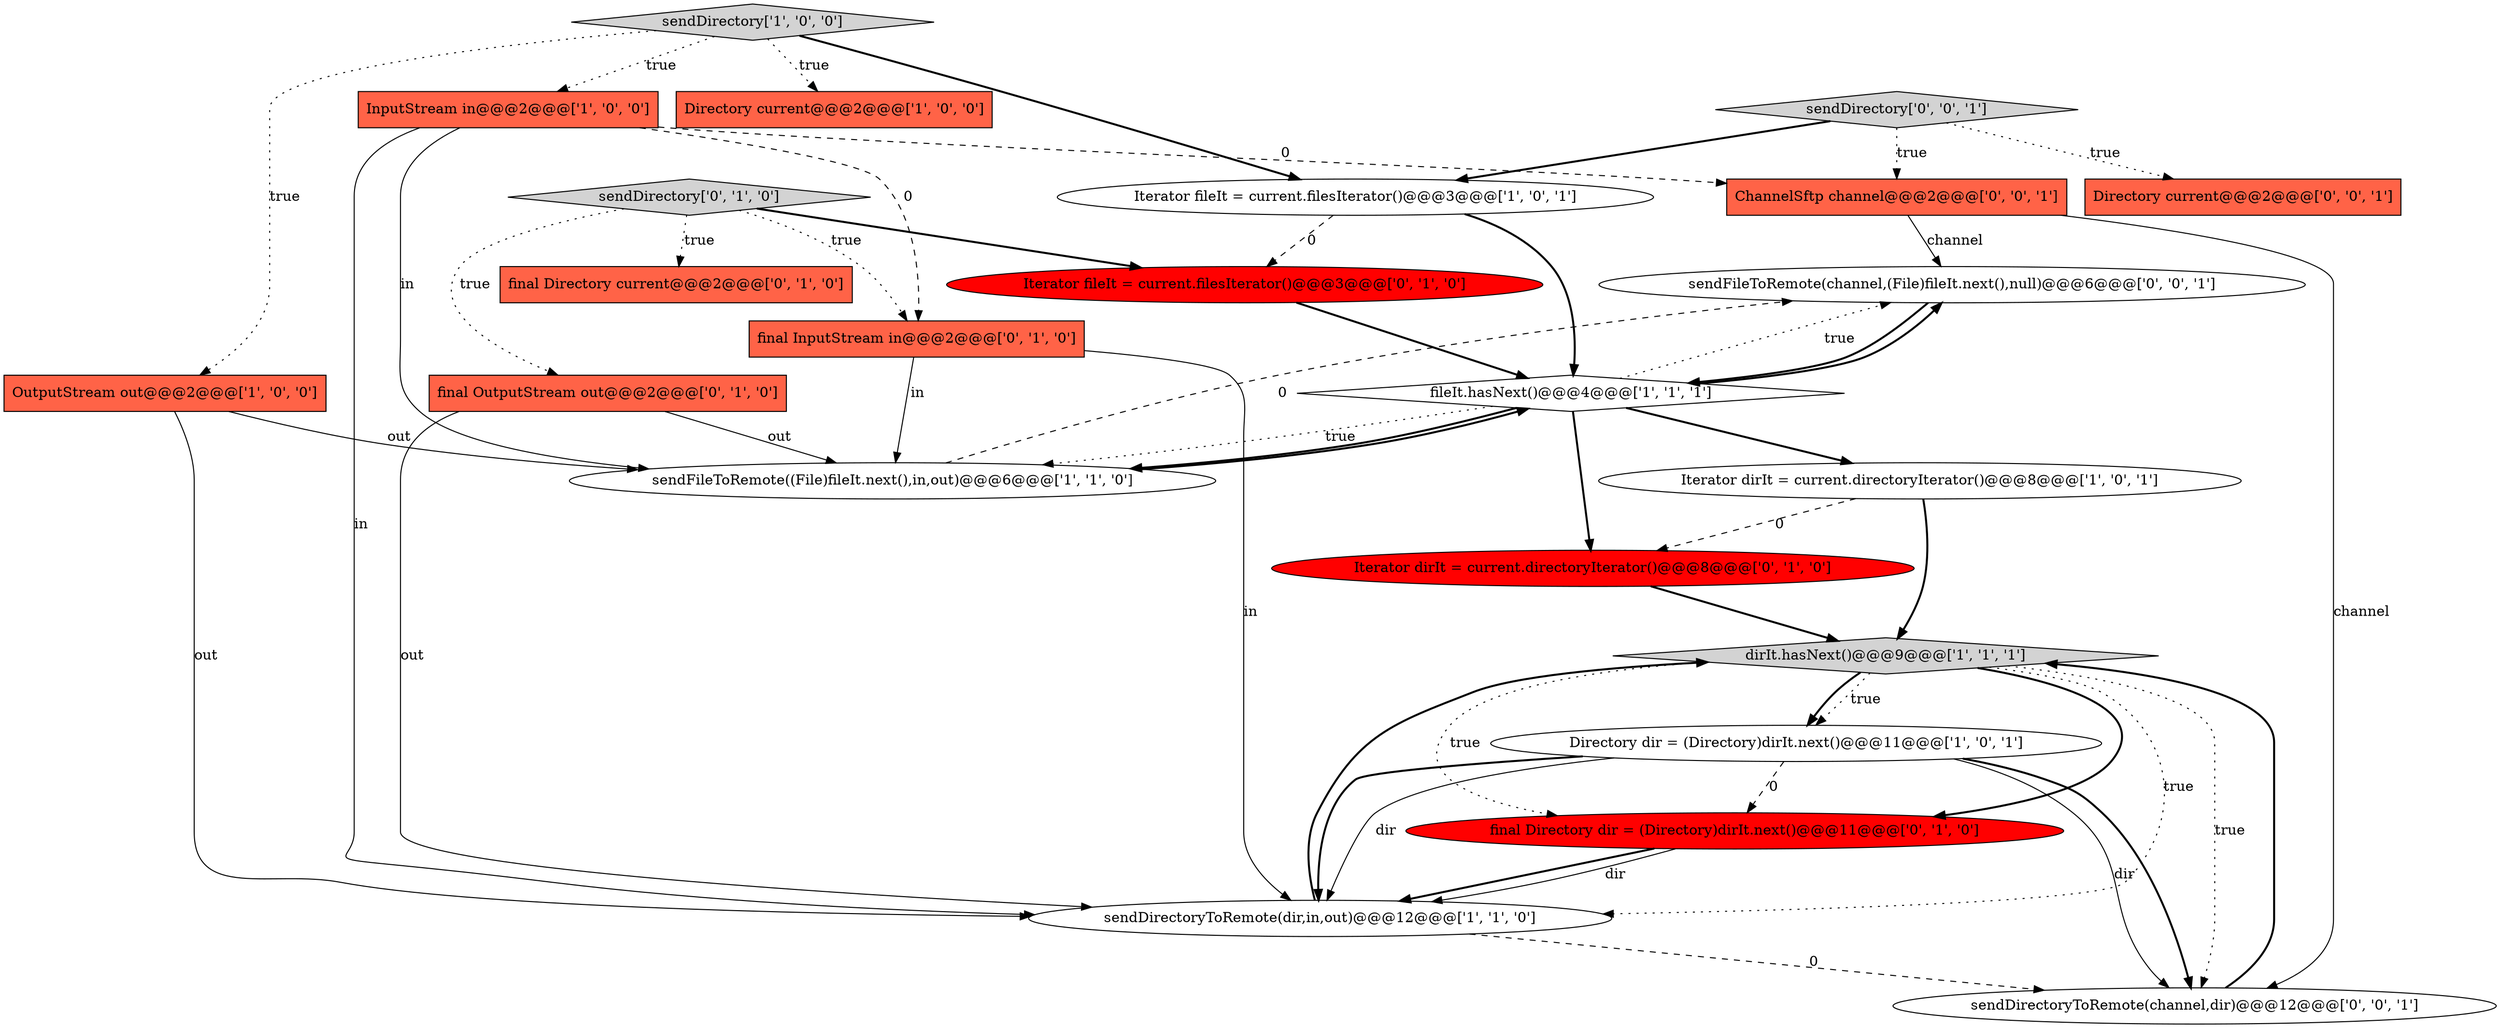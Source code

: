 digraph {
22 [style = filled, label = "ChannelSftp channel@@@2@@@['0', '0', '1']", fillcolor = tomato, shape = box image = "AAA0AAABBB3BBB"];
5 [style = filled, label = "Directory dir = (Directory)dirIt.next()@@@11@@@['1', '0', '1']", fillcolor = white, shape = ellipse image = "AAA0AAABBB1BBB"];
21 [style = filled, label = "sendDirectory['0', '0', '1']", fillcolor = lightgray, shape = diamond image = "AAA0AAABBB3BBB"];
19 [style = filled, label = "sendFileToRemote(channel,(File)fileIt.next(),null)@@@6@@@['0', '0', '1']", fillcolor = white, shape = ellipse image = "AAA0AAABBB3BBB"];
12 [style = filled, label = "final Directory current@@@2@@@['0', '1', '0']", fillcolor = tomato, shape = box image = "AAA0AAABBB2BBB"];
17 [style = filled, label = "Iterator dirIt = current.directoryIterator()@@@8@@@['0', '1', '0']", fillcolor = red, shape = ellipse image = "AAA1AAABBB2BBB"];
20 [style = filled, label = "Directory current@@@2@@@['0', '0', '1']", fillcolor = tomato, shape = box image = "AAA0AAABBB3BBB"];
3 [style = filled, label = "sendDirectory['1', '0', '0']", fillcolor = lightgray, shape = diamond image = "AAA0AAABBB1BBB"];
14 [style = filled, label = "final InputStream in@@@2@@@['0', '1', '0']", fillcolor = tomato, shape = box image = "AAA1AAABBB2BBB"];
15 [style = filled, label = "final Directory dir = (Directory)dirIt.next()@@@11@@@['0', '1', '0']", fillcolor = red, shape = ellipse image = "AAA1AAABBB2BBB"];
9 [style = filled, label = "sendDirectoryToRemote(dir,in,out)@@@12@@@['1', '1', '0']", fillcolor = white, shape = ellipse image = "AAA0AAABBB1BBB"];
2 [style = filled, label = "OutputStream out@@@2@@@['1', '0', '0']", fillcolor = tomato, shape = box image = "AAA0AAABBB1BBB"];
6 [style = filled, label = "dirIt.hasNext()@@@9@@@['1', '1', '1']", fillcolor = lightgray, shape = diamond image = "AAA0AAABBB1BBB"];
10 [style = filled, label = "sendFileToRemote((File)fileIt.next(),in,out)@@@6@@@['1', '1', '0']", fillcolor = white, shape = ellipse image = "AAA0AAABBB1BBB"];
11 [style = filled, label = "final OutputStream out@@@2@@@['0', '1', '0']", fillcolor = tomato, shape = box image = "AAA0AAABBB2BBB"];
18 [style = filled, label = "sendDirectoryToRemote(channel,dir)@@@12@@@['0', '0', '1']", fillcolor = white, shape = ellipse image = "AAA0AAABBB3BBB"];
1 [style = filled, label = "Iterator fileIt = current.filesIterator()@@@3@@@['1', '0', '1']", fillcolor = white, shape = ellipse image = "AAA0AAABBB1BBB"];
16 [style = filled, label = "Iterator fileIt = current.filesIterator()@@@3@@@['0', '1', '0']", fillcolor = red, shape = ellipse image = "AAA1AAABBB2BBB"];
4 [style = filled, label = "Directory current@@@2@@@['1', '0', '0']", fillcolor = tomato, shape = box image = "AAA0AAABBB1BBB"];
7 [style = filled, label = "fileIt.hasNext()@@@4@@@['1', '1', '1']", fillcolor = white, shape = diamond image = "AAA0AAABBB1BBB"];
0 [style = filled, label = "Iterator dirIt = current.directoryIterator()@@@8@@@['1', '0', '1']", fillcolor = white, shape = ellipse image = "AAA0AAABBB1BBB"];
8 [style = filled, label = "InputStream in@@@2@@@['1', '0', '0']", fillcolor = tomato, shape = box image = "AAA1AAABBB1BBB"];
13 [style = filled, label = "sendDirectory['0', '1', '0']", fillcolor = lightgray, shape = diamond image = "AAA0AAABBB2BBB"];
7->17 [style = bold, label=""];
7->10 [style = dotted, label="true"];
21->20 [style = dotted, label="true"];
11->10 [style = solid, label="out"];
5->9 [style = bold, label=""];
3->1 [style = bold, label=""];
17->6 [style = bold, label=""];
7->10 [style = bold, label=""];
0->6 [style = bold, label=""];
13->12 [style = dotted, label="true"];
7->19 [style = dotted, label="true"];
3->2 [style = dotted, label="true"];
10->19 [style = dashed, label="0"];
9->18 [style = dashed, label="0"];
2->9 [style = solid, label="out"];
16->7 [style = bold, label=""];
5->18 [style = solid, label="dir"];
3->4 [style = dotted, label="true"];
21->22 [style = dotted, label="true"];
8->10 [style = solid, label="in"];
7->0 [style = bold, label=""];
14->9 [style = solid, label="in"];
5->18 [style = bold, label=""];
8->14 [style = dashed, label="0"];
0->17 [style = dashed, label="0"];
1->7 [style = bold, label=""];
2->10 [style = solid, label="out"];
10->7 [style = bold, label=""];
13->16 [style = bold, label=""];
6->15 [style = bold, label=""];
9->6 [style = bold, label=""];
8->22 [style = dashed, label="0"];
6->5 [style = bold, label=""];
8->9 [style = solid, label="in"];
6->18 [style = dotted, label="true"];
6->9 [style = dotted, label="true"];
18->6 [style = bold, label=""];
15->9 [style = bold, label=""];
1->16 [style = dashed, label="0"];
14->10 [style = solid, label="in"];
5->9 [style = solid, label="dir"];
21->1 [style = bold, label=""];
22->18 [style = solid, label="channel"];
22->19 [style = solid, label="channel"];
13->11 [style = dotted, label="true"];
15->9 [style = solid, label="dir"];
3->8 [style = dotted, label="true"];
13->14 [style = dotted, label="true"];
7->19 [style = bold, label=""];
19->7 [style = bold, label=""];
5->15 [style = dashed, label="0"];
11->9 [style = solid, label="out"];
6->5 [style = dotted, label="true"];
6->15 [style = dotted, label="true"];
}
